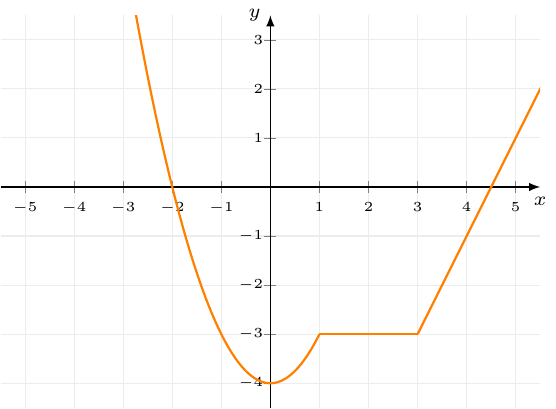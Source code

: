 \documentclass[crop]{standalone}
\usepackage[dvipsnames]{xcolor}
\usepackage{tikz}
\usepackage{pgfplots}
\pgfplotsset{compat=1.18}
\begin{document}
  \begin{tikzpicture}
    \begin{axis}[%
      axis x line=center,axis y line=center,
      unit vector ratio={1 1},
      xlabel={$x$},ylabel={$y$},
      xlabel style={below,font=\scriptsize},
      ylabel style={left,font=\scriptsize},
      xmin=-5.5,xmax=5.5,
      xtick={-5,-4,-3,-2,-1,0,1,2,3,4,5},
      xticklabel style={font=\tiny},
      ymin=-4.5,ymax=3.5,
      ytick={-4,-3,-2,-1,0,1,2,3,4},
      yticklabel style={font=\tiny,xshift=0.3em},
      restrict y to domain=-15:15,
      axis line style={-latex},
      grid=major,
      major grid style={gray!15},
      declare function={
        f(\x) = \x^2 - 4;
        g(\x) = -3;
        h(\x) = 2*\x - 9;
      }
    ]%
      \addplot[mark=none,color=orange,thick,samples=1000,domain=-10:1] {f(x)};
      \addplot[mark=none,color=orange,thick,samples=1000,domain=1:3] {g(x)};
      \addplot[mark=none,color=orange,thick,samples=1000,domain=3:10] {h(x)};
    \end{axis}
  \end{tikzpicture}%
\end{document}